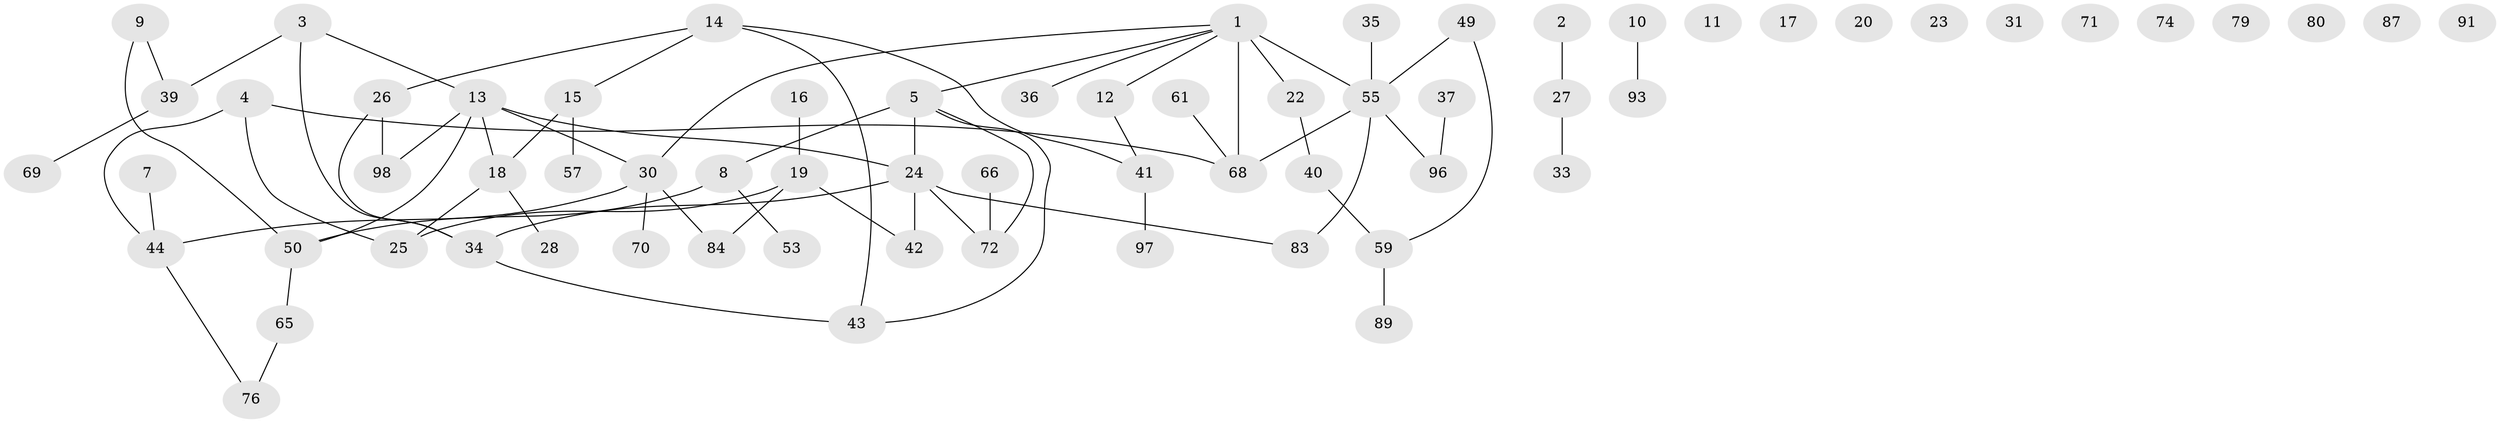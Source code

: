 // Generated by graph-tools (version 1.1) at 2025/23/03/03/25 07:23:24]
// undirected, 66 vertices, 70 edges
graph export_dot {
graph [start="1"]
  node [color=gray90,style=filled];
  1 [super="+60"];
  2;
  3 [super="+6"];
  4 [super="+94"];
  5 [super="+38"];
  7;
  8;
  9 [super="+47"];
  10 [super="+90"];
  11;
  12;
  13 [super="+73"];
  14;
  15 [super="+46"];
  16;
  17;
  18 [super="+48"];
  19 [super="+21"];
  20 [super="+92"];
  22 [super="+64"];
  23;
  24 [super="+63"];
  25 [super="+29"];
  26 [super="+58"];
  27 [super="+82"];
  28 [super="+62"];
  30 [super="+32"];
  31;
  33;
  34 [super="+81"];
  35 [super="+45"];
  36 [super="+54"];
  37;
  39 [super="+52"];
  40;
  41 [super="+67"];
  42 [super="+75"];
  43 [super="+78"];
  44 [super="+51"];
  49;
  50 [super="+56"];
  53;
  55 [super="+86"];
  57;
  59 [super="+77"];
  61;
  65;
  66;
  68 [super="+85"];
  69;
  70;
  71;
  72 [super="+88"];
  74;
  76;
  79;
  80;
  83;
  84;
  87;
  89;
  91;
  93 [super="+95"];
  96;
  97;
  98 [super="+99"];
  1 -- 55 [weight=2];
  1 -- 36;
  1 -- 5;
  1 -- 22;
  1 -- 68 [weight=2];
  1 -- 12;
  1 -- 30;
  2 -- 27;
  3 -- 13;
  3 -- 39;
  3 -- 34;
  4 -- 44;
  4 -- 25;
  4 -- 68;
  5 -- 24;
  5 -- 8;
  5 -- 43;
  5 -- 72;
  7 -- 44;
  8 -- 50;
  8 -- 53;
  9 -- 50;
  9 -- 39;
  10 -- 93;
  12 -- 41;
  13 -- 30;
  13 -- 24;
  13 -- 18;
  13 -- 50;
  13 -- 98;
  14 -- 41;
  14 -- 43;
  14 -- 26;
  14 -- 15;
  15 -- 57;
  15 -- 18;
  16 -- 19;
  18 -- 25;
  18 -- 28;
  19 -- 25;
  19 -- 42;
  19 -- 84;
  22 -- 40;
  24 -- 83;
  24 -- 72;
  24 -- 42;
  24 -- 34;
  26 -- 98;
  26 -- 34;
  27 -- 33;
  30 -- 70;
  30 -- 44;
  30 -- 84;
  34 -- 43;
  35 -- 55;
  37 -- 96;
  39 -- 69;
  40 -- 59;
  41 -- 97;
  44 -- 76;
  49 -- 55;
  49 -- 59;
  50 -- 65;
  55 -- 83;
  55 -- 96;
  55 -- 68;
  59 -- 89;
  61 -- 68;
  65 -- 76;
  66 -- 72;
}
